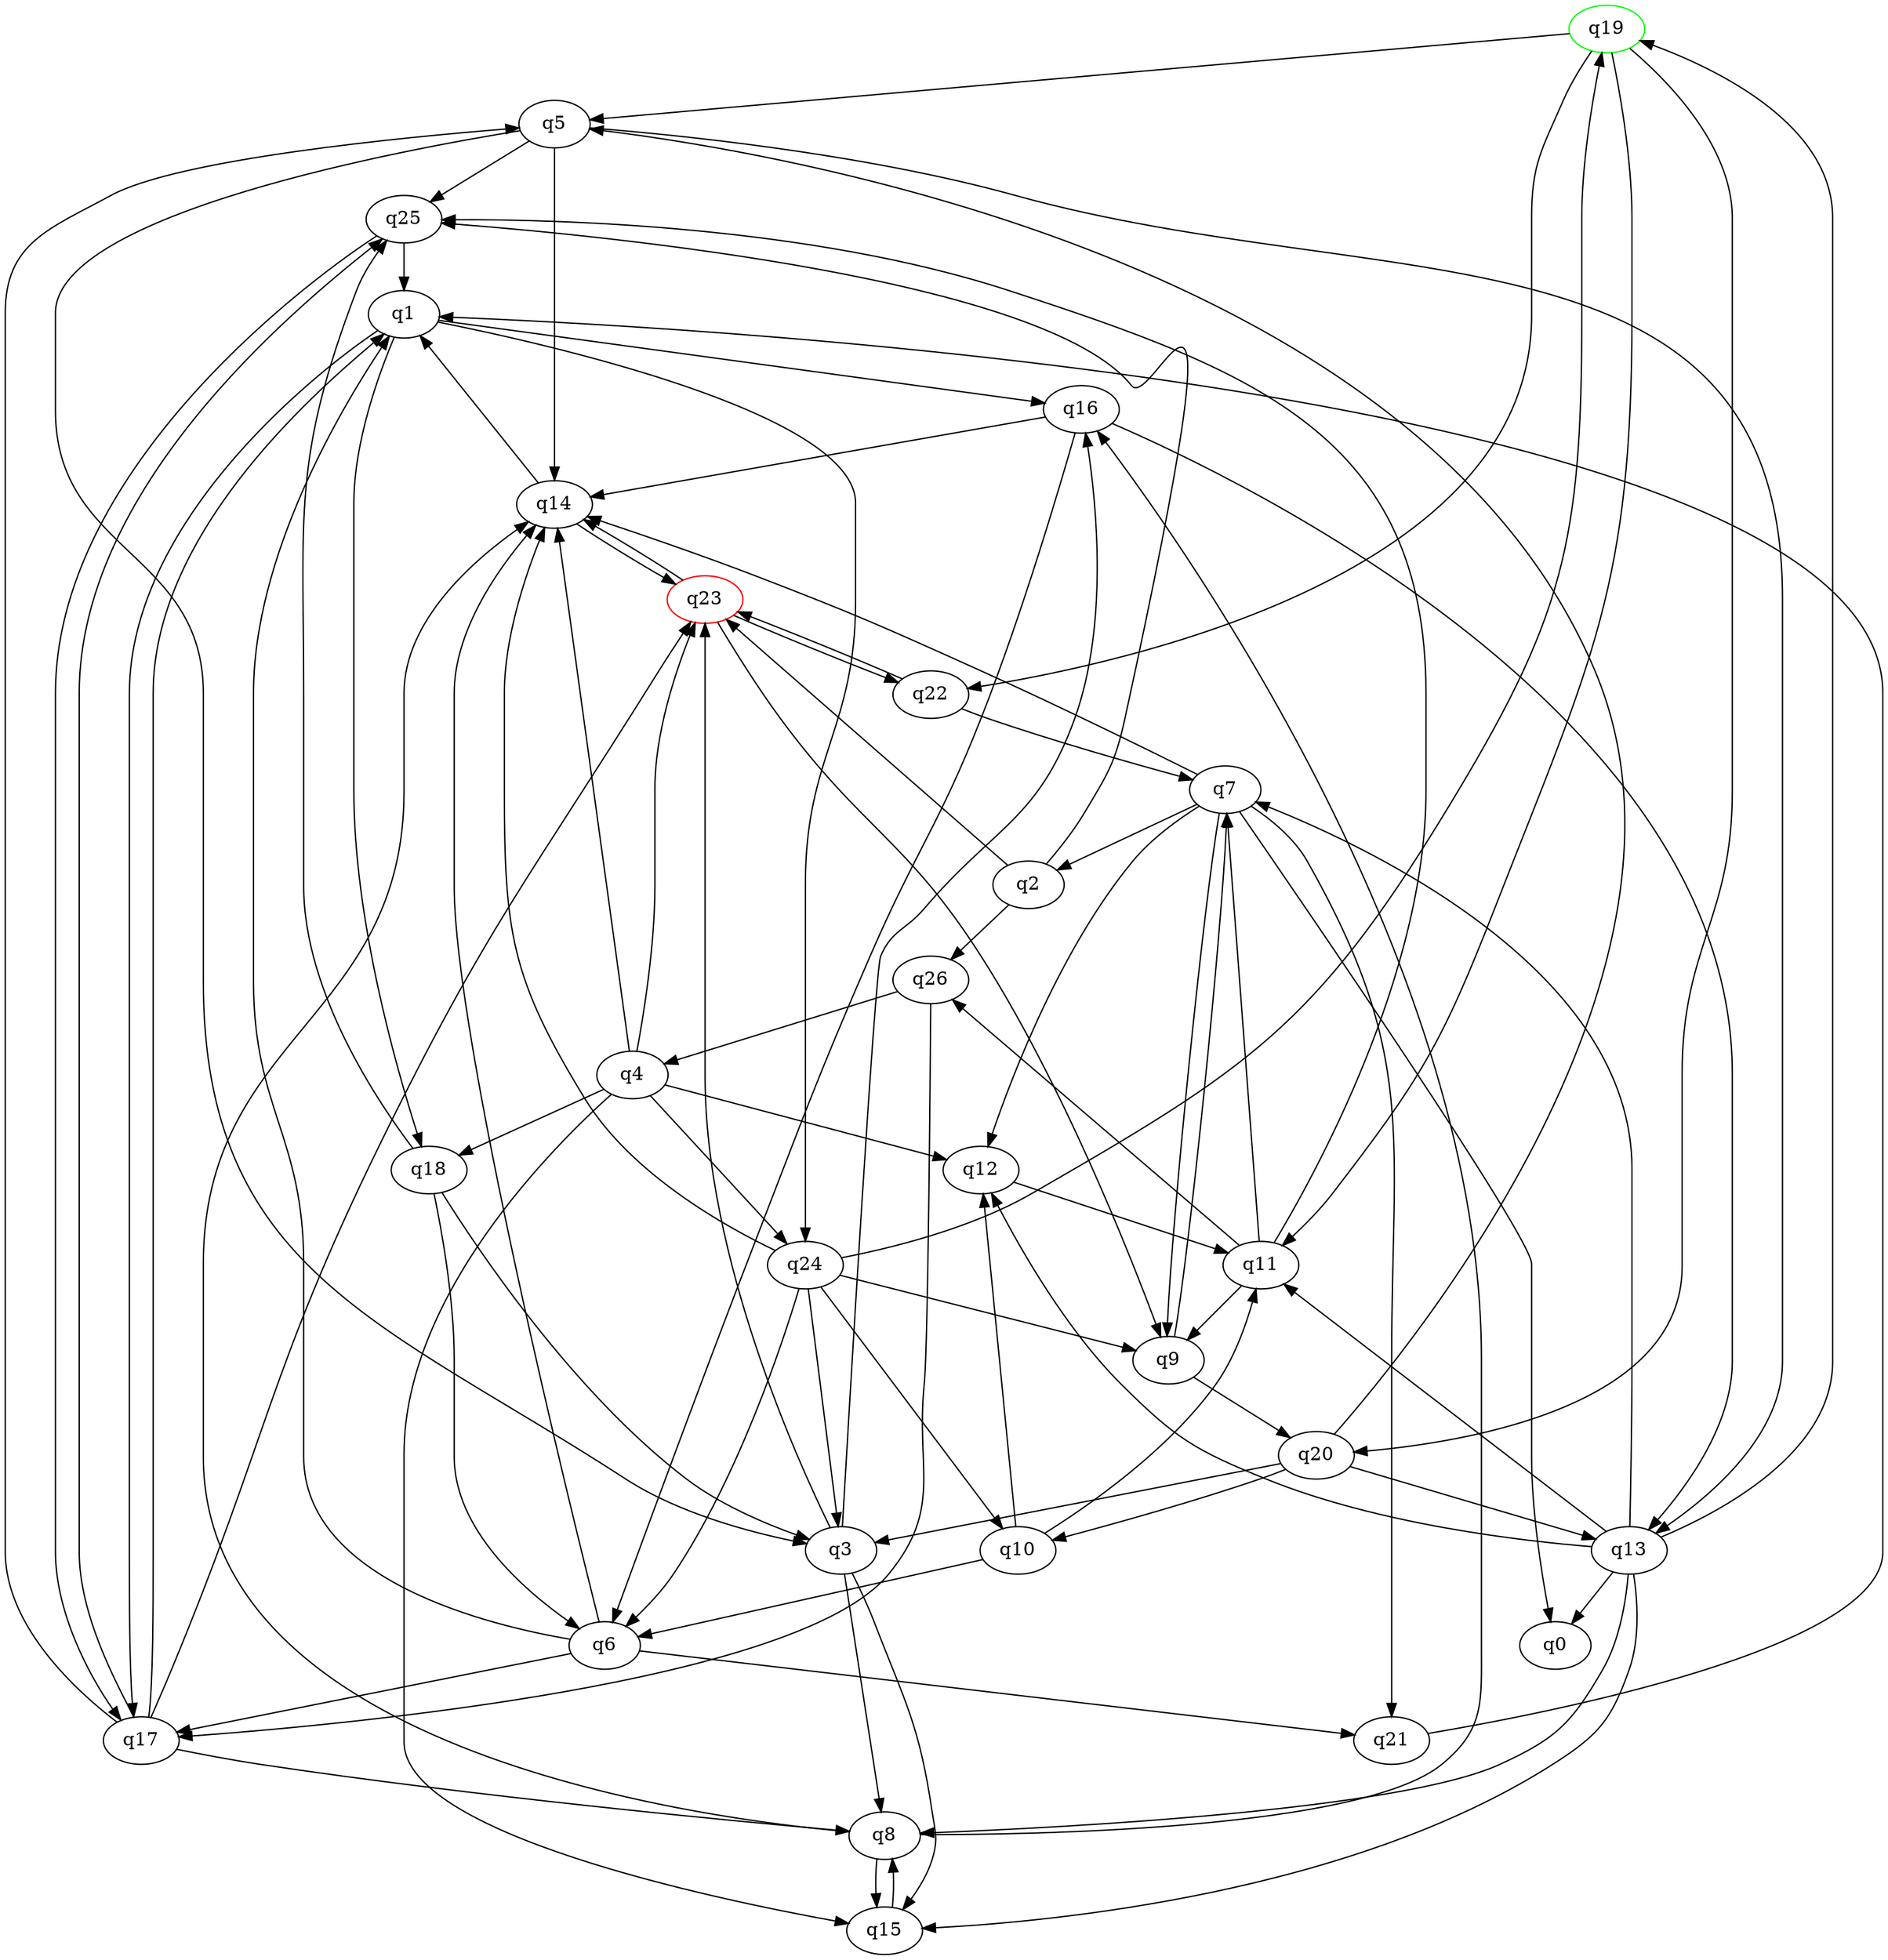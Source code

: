 digraph A{
q19 [initial=1,color=green];
q23 [final=1,color=red];
q1 -> q16;
q1 -> q17;
q1 -> q18;
q1 -> q24;
q2 -> q23;
q2 -> q25;
q2 -> q26;
q3 -> q8;
q3 -> q15;
q3 -> q16;
q3 -> q23;
q4 -> q12;
q4 -> q14;
q4 -> q15;
q4 -> q18;
q4 -> q23;
q4 -> q24;
q5 -> q3;
q5 -> q13;
q5 -> q14;
q5 -> q25;
q6 -> q1;
q6 -> q14;
q6 -> q17;
q6 -> q21;
q7 -> q0;
q7 -> q2;
q7 -> q9;
q7 -> q12;
q7 -> q14;
q7 -> q21;
q8 -> q14;
q8 -> q15;
q8 -> q16;
q9 -> q7;
q9 -> q20;
q10 -> q6;
q10 -> q11;
q10 -> q12;
q11 -> q7;
q11 -> q9;
q11 -> q25;
q11 -> q26;
q12 -> q11;
q13 -> q0;
q13 -> q7;
q13 -> q8;
q13 -> q11;
q13 -> q12;
q13 -> q15;
q13 -> q19;
q14 -> q1;
q14 -> q23;
q15 -> q8;
q16 -> q6;
q16 -> q13;
q16 -> q14;
q17 -> q1;
q17 -> q5;
q17 -> q8;
q17 -> q23;
q17 -> q25;
q18 -> q3;
q18 -> q6;
q18 -> q25;
q19 -> q5;
q19 -> q11;
q19 -> q20;
q19 -> q22;
q20 -> q3;
q20 -> q5;
q20 -> q10;
q20 -> q13;
q21 -> q1;
q22 -> q7;
q22 -> q23;
q23 -> q9;
q23 -> q14;
q23 -> q22;
q24 -> q3;
q24 -> q6;
q24 -> q9;
q24 -> q10;
q24 -> q14;
q24 -> q19;
q25 -> q1;
q25 -> q17;
q26 -> q4;
q26 -> q17;
}
